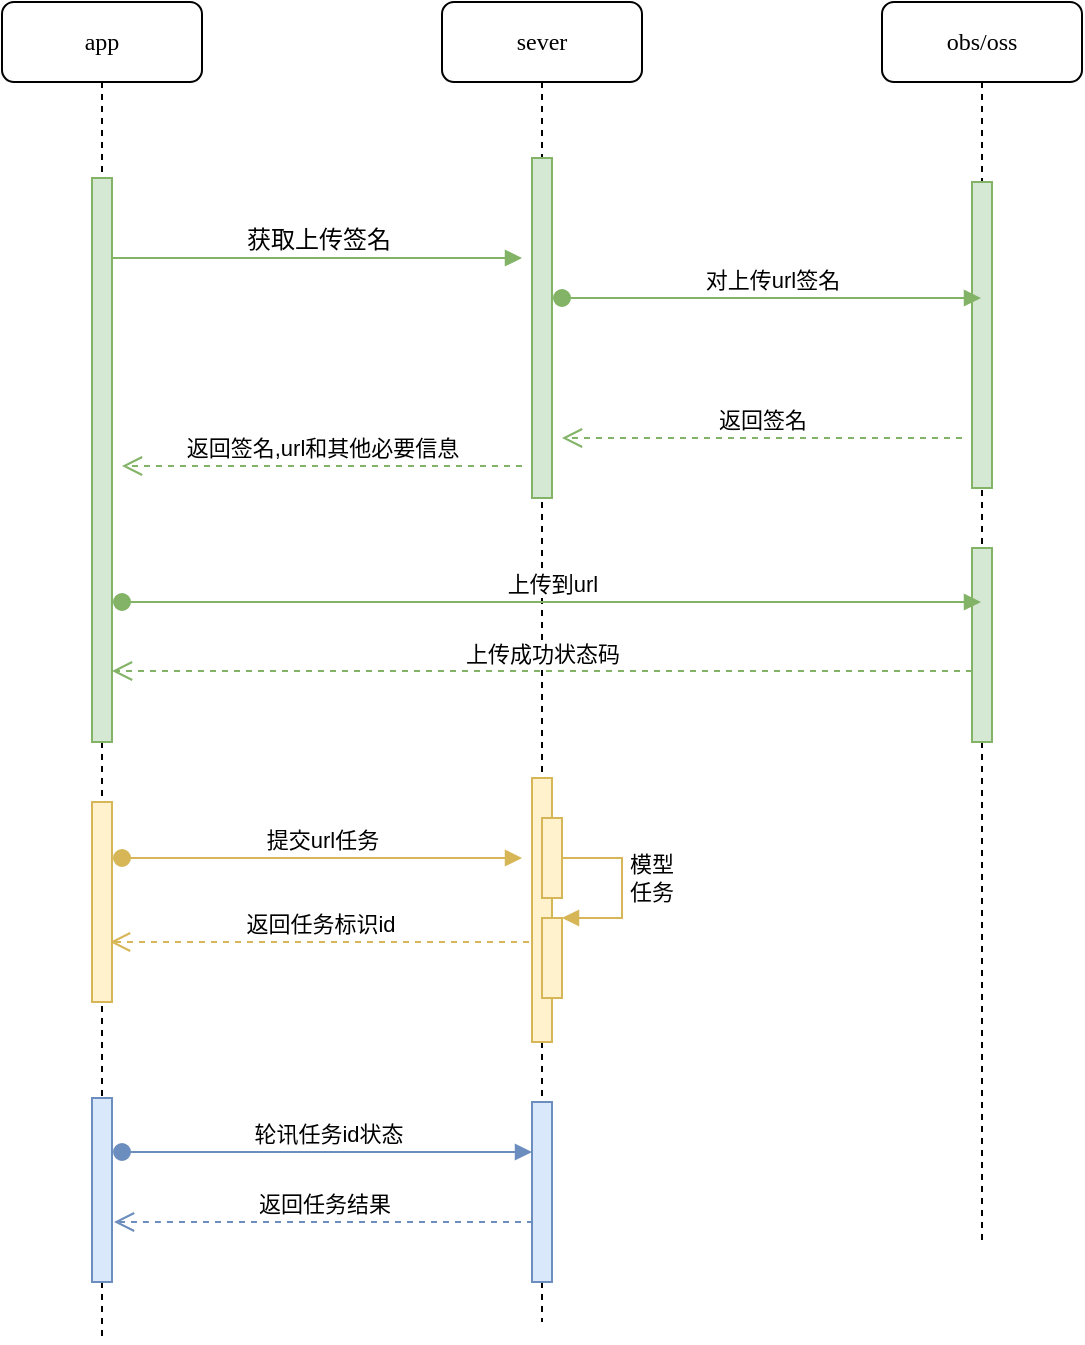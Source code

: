 <mxfile version="14.7.3" type="github">
  <diagram name="Page-1" id="13e1069c-82ec-6db2-03f1-153e76fe0fe0">
    <mxGraphModel dx="1422" dy="866" grid="1" gridSize="10" guides="1" tooltips="1" connect="1" arrows="1" fold="1" page="1" pageScale="1" pageWidth="1100" pageHeight="850" background="none" math="0" shadow="0">
      <root>
        <mxCell id="0" />
        <mxCell id="1" parent="0" />
        <mxCell id="7baba1c4bc27f4b0-2" value="sever&lt;br&gt;" style="shape=umlLifeline;perimeter=lifelinePerimeter;whiteSpace=wrap;html=1;container=1;collapsible=0;recursiveResize=0;outlineConnect=0;rounded=1;shadow=0;comic=0;labelBackgroundColor=none;strokeWidth=1;fontFamily=Verdana;fontSize=12;align=center;" parent="1" vertex="1">
          <mxGeometry x="470" y="60" width="100" height="660" as="geometry" />
        </mxCell>
        <mxCell id="KrJD1M74X-GiAtT-vPwU-2" value="" style="html=1;points=[];perimeter=orthogonalPerimeter;fillColor=#d5e8d4;strokeColor=#82b366;" parent="7baba1c4bc27f4b0-2" vertex="1">
          <mxGeometry x="45" y="78" width="10" height="170" as="geometry" />
        </mxCell>
        <mxCell id="KrJD1M74X-GiAtT-vPwU-12" value="" style="html=1;points=[];perimeter=orthogonalPerimeter;fillColor=#fff2cc;strokeColor=#d6b656;" parent="7baba1c4bc27f4b0-2" vertex="1">
          <mxGeometry x="45" y="388" width="10" height="132" as="geometry" />
        </mxCell>
        <mxCell id="KrJD1M74X-GiAtT-vPwU-19" value="" style="html=1;points=[];perimeter=orthogonalPerimeter;fillColor=#dae8fc;strokeColor=#6c8ebf;" parent="7baba1c4bc27f4b0-2" vertex="1">
          <mxGeometry x="45" y="550" width="10" height="90" as="geometry" />
        </mxCell>
        <mxCell id="t9RbnjW_wrMgY7pvLfbR-1" value="" style="html=1;points=[];perimeter=orthogonalPerimeter;fillColor=#fff2cc;strokeColor=#d6b656;" vertex="1" parent="7baba1c4bc27f4b0-2">
          <mxGeometry x="50" y="458" width="10" height="40" as="geometry" />
        </mxCell>
        <mxCell id="t9RbnjW_wrMgY7pvLfbR-2" value="模型&lt;br&gt;任务" style="edgeStyle=orthogonalEdgeStyle;html=1;align=left;spacingLeft=2;endArrow=block;rounded=0;entryX=1;entryY=0;fillColor=#fff2cc;strokeColor=#d6b656;" edge="1" target="t9RbnjW_wrMgY7pvLfbR-1" parent="7baba1c4bc27f4b0-2">
          <mxGeometry relative="1" as="geometry">
            <mxPoint x="60" y="438" as="sourcePoint" />
            <Array as="points">
              <mxPoint x="60" y="428" />
              <mxPoint x="90" y="428" />
              <mxPoint x="90" y="458" />
            </Array>
          </mxGeometry>
        </mxCell>
        <mxCell id="t9RbnjW_wrMgY7pvLfbR-3" value="" style="html=1;points=[];perimeter=orthogonalPerimeter;fillColor=#fff2cc;strokeColor=#d6b656;" vertex="1" parent="7baba1c4bc27f4b0-2">
          <mxGeometry x="50" y="408" width="10" height="40" as="geometry" />
        </mxCell>
        <mxCell id="7baba1c4bc27f4b0-4" value="obs/oss&lt;br&gt;" style="shape=umlLifeline;perimeter=lifelinePerimeter;whiteSpace=wrap;html=1;container=1;collapsible=0;recursiveResize=0;outlineConnect=0;rounded=1;shadow=0;comic=0;labelBackgroundColor=none;strokeWidth=1;fontFamily=Verdana;fontSize=12;align=center;" parent="1" vertex="1">
          <mxGeometry x="690" y="60" width="100" height="620" as="geometry" />
        </mxCell>
        <mxCell id="7baba1c4bc27f4b0-22" value="" style="html=1;points=[];perimeter=orthogonalPerimeter;rounded=0;shadow=0;comic=0;labelBackgroundColor=none;strokeWidth=1;fontFamily=Verdana;fontSize=12;align=center;fillColor=#d5e8d4;strokeColor=#82b366;" parent="7baba1c4bc27f4b0-4" vertex="1">
          <mxGeometry x="45" y="90" width="10" height="153" as="geometry" />
        </mxCell>
        <mxCell id="KrJD1M74X-GiAtT-vPwU-10" value="" style="html=1;points=[];perimeter=orthogonalPerimeter;fillColor=#d5e8d4;strokeColor=#82b366;" parent="7baba1c4bc27f4b0-4" vertex="1">
          <mxGeometry x="45" y="273" width="10" height="97" as="geometry" />
        </mxCell>
        <mxCell id="7baba1c4bc27f4b0-8" value="app" style="shape=umlLifeline;perimeter=lifelinePerimeter;whiteSpace=wrap;html=1;container=1;collapsible=0;recursiveResize=0;outlineConnect=0;rounded=1;shadow=0;comic=0;labelBackgroundColor=none;strokeWidth=1;fontFamily=Verdana;fontSize=12;align=center;" parent="1" vertex="1">
          <mxGeometry x="250" y="60" width="100" height="670" as="geometry" />
        </mxCell>
        <mxCell id="7baba1c4bc27f4b0-9" value="" style="html=1;points=[];perimeter=orthogonalPerimeter;rounded=0;shadow=0;comic=0;labelBackgroundColor=none;strokeWidth=1;fontFamily=Verdana;fontSize=12;align=center;fillColor=#d5e8d4;strokeColor=#82b366;" parent="7baba1c4bc27f4b0-8" vertex="1">
          <mxGeometry x="45" y="88" width="10" height="282" as="geometry" />
        </mxCell>
        <mxCell id="KrJD1M74X-GiAtT-vPwU-16" value="" style="html=1;points=[];perimeter=orthogonalPerimeter;fillColor=#dae8fc;strokeColor=#6c8ebf;" parent="7baba1c4bc27f4b0-8" vertex="1">
          <mxGeometry x="45" y="548" width="10" height="92" as="geometry" />
        </mxCell>
        <mxCell id="7baba1c4bc27f4b0-23" value="获取上传签名&lt;br&gt;" style="html=1;verticalAlign=bottom;endArrow=block;labelBackgroundColor=none;fontFamily=Verdana;fontSize=12;fillColor=#d5e8d4;strokeColor=#82b366;" parent="1" source="7baba1c4bc27f4b0-9" edge="1">
          <mxGeometry relative="1" as="geometry">
            <mxPoint x="660" y="308" as="sourcePoint" />
            <mxPoint x="510" y="188" as="targetPoint" />
            <Array as="points">
              <mxPoint x="430" y="188" />
            </Array>
          </mxGeometry>
        </mxCell>
        <mxCell id="KrJD1M74X-GiAtT-vPwU-3" value="对上传url签名&lt;br&gt;" style="html=1;verticalAlign=bottom;startArrow=oval;startFill=1;endArrow=block;startSize=8;fillColor=#d5e8d4;strokeColor=#82b366;" parent="1" edge="1">
          <mxGeometry width="60" relative="1" as="geometry">
            <mxPoint x="530" y="208" as="sourcePoint" />
            <mxPoint x="739.5" y="208" as="targetPoint" />
          </mxGeometry>
        </mxCell>
        <mxCell id="KrJD1M74X-GiAtT-vPwU-5" value="返回签名&lt;br&gt;" style="html=1;verticalAlign=bottom;endArrow=open;dashed=1;endSize=8;fillColor=#d5e8d4;strokeColor=#82b366;" parent="1" edge="1">
          <mxGeometry relative="1" as="geometry">
            <mxPoint x="730" y="278" as="sourcePoint" />
            <mxPoint x="530" y="278" as="targetPoint" />
          </mxGeometry>
        </mxCell>
        <mxCell id="KrJD1M74X-GiAtT-vPwU-6" value="返回签名,url和其他必要信息" style="html=1;verticalAlign=bottom;endArrow=open;dashed=1;endSize=8;fillColor=#d5e8d4;strokeColor=#82b366;" parent="1" edge="1">
          <mxGeometry relative="1" as="geometry">
            <mxPoint x="510" y="292" as="sourcePoint" />
            <mxPoint x="310" y="292" as="targetPoint" />
          </mxGeometry>
        </mxCell>
        <mxCell id="KrJD1M74X-GiAtT-vPwU-9" value="上传到url" style="html=1;verticalAlign=bottom;startArrow=oval;startFill=1;endArrow=block;startSize=8;fillColor=#d5e8d4;strokeColor=#82b366;" parent="1" edge="1">
          <mxGeometry width="60" relative="1" as="geometry">
            <mxPoint x="310" y="360" as="sourcePoint" />
            <mxPoint x="739.5" y="360" as="targetPoint" />
          </mxGeometry>
        </mxCell>
        <mxCell id="KrJD1M74X-GiAtT-vPwU-11" value="上传成功状态码" style="html=1;verticalAlign=bottom;endArrow=open;dashed=1;endSize=8;fillColor=#d5e8d4;strokeColor=#82b366;" parent="1" edge="1">
          <mxGeometry relative="1" as="geometry">
            <mxPoint x="735" y="394.5" as="sourcePoint" />
            <mxPoint x="305" y="394.5" as="targetPoint" />
            <Array as="points">
              <mxPoint x="685" y="394.5" />
            </Array>
          </mxGeometry>
        </mxCell>
        <mxCell id="KrJD1M74X-GiAtT-vPwU-14" value="提交url任务" style="html=1;verticalAlign=bottom;startArrow=oval;startFill=1;endArrow=block;startSize=8;fillColor=#fff2cc;strokeColor=#d6b656;" parent="1" edge="1">
          <mxGeometry width="60" relative="1" as="geometry">
            <mxPoint x="310" y="488" as="sourcePoint" />
            <mxPoint x="510" y="488" as="targetPoint" />
          </mxGeometry>
        </mxCell>
        <mxCell id="KrJD1M74X-GiAtT-vPwU-15" value="返回任务标识id" style="html=1;verticalAlign=bottom;endArrow=open;dashed=1;endSize=8;fillColor=#fff2cc;strokeColor=#d6b656;" parent="1" edge="1">
          <mxGeometry relative="1" as="geometry">
            <mxPoint x="513.5" y="530" as="sourcePoint" />
            <mxPoint x="304" y="530" as="targetPoint" />
          </mxGeometry>
        </mxCell>
        <mxCell id="KrJD1M74X-GiAtT-vPwU-18" value="轮讯任务id状态" style="html=1;verticalAlign=bottom;startArrow=oval;startFill=1;endArrow=block;startSize=8;fillColor=#dae8fc;strokeColor=#6c8ebf;" parent="1" edge="1">
          <mxGeometry width="60" relative="1" as="geometry">
            <mxPoint x="310" y="635" as="sourcePoint" />
            <mxPoint x="515" y="635" as="targetPoint" />
            <Array as="points">
              <mxPoint x="470" y="635" />
            </Array>
          </mxGeometry>
        </mxCell>
        <mxCell id="KrJD1M74X-GiAtT-vPwU-20" value="返回任务结果" style="html=1;verticalAlign=bottom;endArrow=open;dashed=1;endSize=8;fillColor=#dae8fc;strokeColor=#6c8ebf;" parent="1" edge="1">
          <mxGeometry relative="1" as="geometry">
            <mxPoint x="515.5" y="670" as="sourcePoint" />
            <mxPoint x="306" y="670" as="targetPoint" />
            <Array as="points">
              <mxPoint x="326" y="670" />
            </Array>
          </mxGeometry>
        </mxCell>
        <mxCell id="t9RbnjW_wrMgY7pvLfbR-4" value="" style="html=1;points=[];perimeter=orthogonalPerimeter;fillColor=#fff2cc;strokeColor=#d6b656;" vertex="1" parent="1">
          <mxGeometry x="295" y="460" width="10" height="100" as="geometry" />
        </mxCell>
      </root>
    </mxGraphModel>
  </diagram>
</mxfile>
